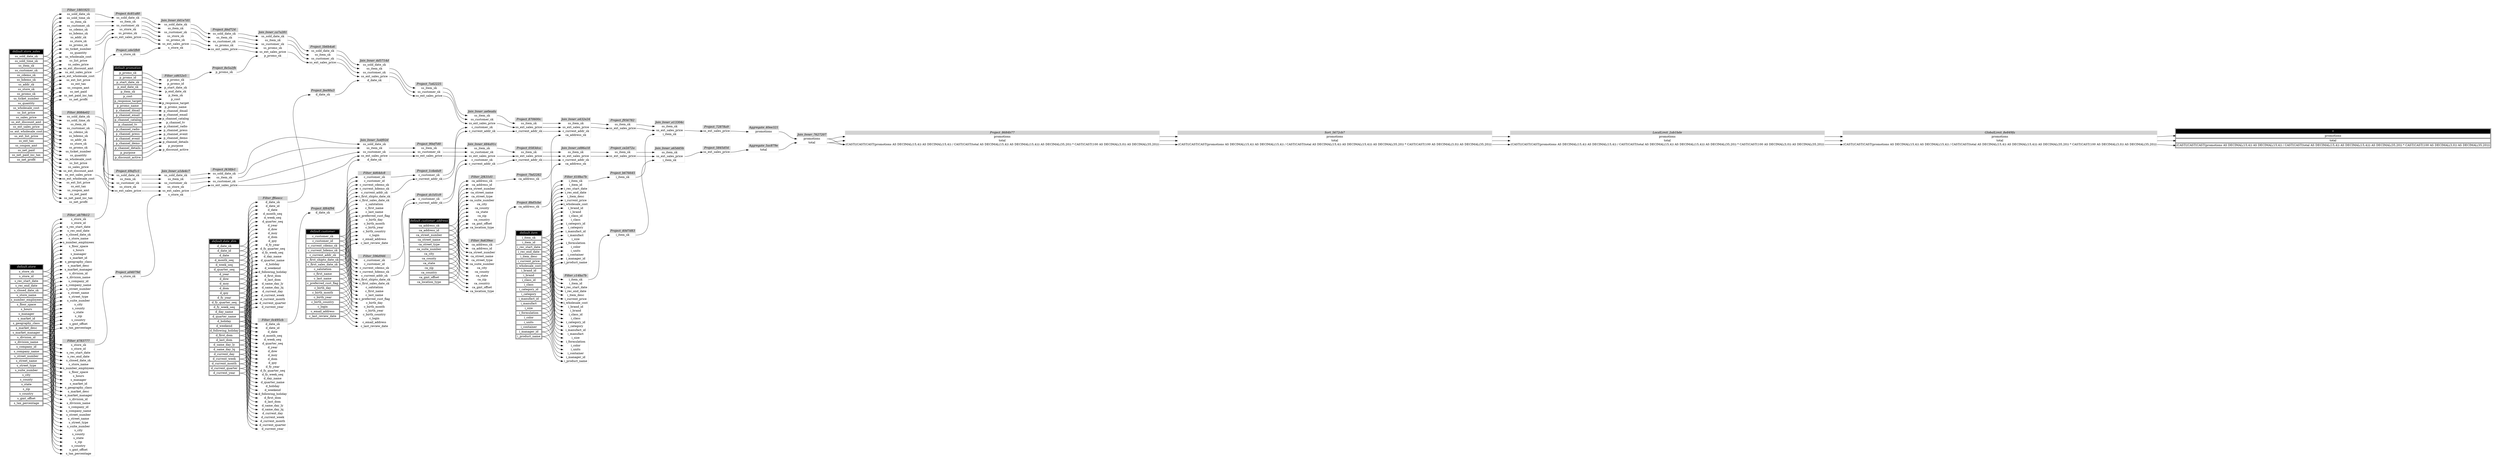 // Automatically generated by TPCDSFlowTestSuite


digraph {
  graph [pad="0.5" nodesep="0.5" ranksep="1" fontname="Helvetica" rankdir=LR];
  node [shape=plaintext]

  
"Aggregate_40ee321" [label=<
<table color="lightgray" border="1" cellborder="0" cellspacing="0">
  <tr><td bgcolor="lightgray" port="nodeName"><i>Aggregate_40ee321</i></td></tr>
  <tr><td port="0">promotions</td></tr>
</table>>];
     

"Aggregate_5ac879e" [label=<
<table color="lightgray" border="1" cellborder="0" cellspacing="0">
  <tr><td bgcolor="lightgray" port="nodeName"><i>Aggregate_5ac879e</i></td></tr>
  <tr><td port="0">total</td></tr>
</table>>];
     

"Filter_0c495cb" [label=<
<table color="lightgray" border="1" cellborder="0" cellspacing="0">
  <tr><td bgcolor="lightgray" port="nodeName"><i>Filter_0c495cb</i></td></tr>
  <tr><td port="0">d_date_sk</td></tr>
<tr><td port="1">d_date_id</td></tr>
<tr><td port="2">d_date</td></tr>
<tr><td port="3">d_month_seq</td></tr>
<tr><td port="4">d_week_seq</td></tr>
<tr><td port="5">d_quarter_seq</td></tr>
<tr><td port="6">d_year</td></tr>
<tr><td port="7">d_dow</td></tr>
<tr><td port="8">d_moy</td></tr>
<tr><td port="9">d_dom</td></tr>
<tr><td port="10">d_qoy</td></tr>
<tr><td port="11">d_fy_year</td></tr>
<tr><td port="12">d_fy_quarter_seq</td></tr>
<tr><td port="13">d_fy_week_seq</td></tr>
<tr><td port="14">d_day_name</td></tr>
<tr><td port="15">d_quarter_name</td></tr>
<tr><td port="16">d_holiday</td></tr>
<tr><td port="17">d_weekend</td></tr>
<tr><td port="18">d_following_holiday</td></tr>
<tr><td port="19">d_first_dom</td></tr>
<tr><td port="20">d_last_dom</td></tr>
<tr><td port="21">d_same_day_ly</td></tr>
<tr><td port="22">d_same_day_lq</td></tr>
<tr><td port="23">d_current_day</td></tr>
<tr><td port="24">d_current_week</td></tr>
<tr><td port="25">d_current_month</td></tr>
<tr><td port="26">d_current_quarter</td></tr>
<tr><td port="27">d_current_year</td></tr>
</table>>];
     

"Filter_1801925" [label=<
<table color="lightgray" border="1" cellborder="0" cellspacing="0">
  <tr><td bgcolor="lightgray" port="nodeName"><i>Filter_1801925</i></td></tr>
  <tr><td port="0">ss_sold_date_sk</td></tr>
<tr><td port="1">ss_sold_time_sk</td></tr>
<tr><td port="2">ss_item_sk</td></tr>
<tr><td port="3">ss_customer_sk</td></tr>
<tr><td port="4">ss_cdemo_sk</td></tr>
<tr><td port="5">ss_hdemo_sk</td></tr>
<tr><td port="6">ss_addr_sk</td></tr>
<tr><td port="7">ss_store_sk</td></tr>
<tr><td port="8">ss_promo_sk</td></tr>
<tr><td port="9">ss_ticket_number</td></tr>
<tr><td port="10">ss_quantity</td></tr>
<tr><td port="11">ss_wholesale_cost</td></tr>
<tr><td port="12">ss_list_price</td></tr>
<tr><td port="13">ss_sales_price</td></tr>
<tr><td port="14">ss_ext_discount_amt</td></tr>
<tr><td port="15">ss_ext_sales_price</td></tr>
<tr><td port="16">ss_ext_wholesale_cost</td></tr>
<tr><td port="17">ss_ext_list_price</td></tr>
<tr><td port="18">ss_ext_tax</td></tr>
<tr><td port="19">ss_coupon_amt</td></tr>
<tr><td port="20">ss_net_paid</td></tr>
<tr><td port="21">ss_net_paid_inc_tax</td></tr>
<tr><td port="22">ss_net_profit</td></tr>
</table>>];
     

"Filter_2f431d1" [label=<
<table color="lightgray" border="1" cellborder="0" cellspacing="0">
  <tr><td bgcolor="lightgray" port="nodeName"><i>Filter_2f431d1</i></td></tr>
  <tr><td port="0">ca_address_sk</td></tr>
<tr><td port="1">ca_address_id</td></tr>
<tr><td port="2">ca_street_number</td></tr>
<tr><td port="3">ca_street_name</td></tr>
<tr><td port="4">ca_street_type</td></tr>
<tr><td port="5">ca_suite_number</td></tr>
<tr><td port="6">ca_city</td></tr>
<tr><td port="7">ca_county</td></tr>
<tr><td port="8">ca_state</td></tr>
<tr><td port="9">ca_zip</td></tr>
<tr><td port="10">ca_country</td></tr>
<tr><td port="11">ca_gmt_offset</td></tr>
<tr><td port="12">ca_location_type</td></tr>
</table>>];
     

"Filter_4783777" [label=<
<table color="lightgray" border="1" cellborder="0" cellspacing="0">
  <tr><td bgcolor="lightgray" port="nodeName"><i>Filter_4783777</i></td></tr>
  <tr><td port="0">s_store_sk</td></tr>
<tr><td port="1">s_store_id</td></tr>
<tr><td port="2">s_rec_start_date</td></tr>
<tr><td port="3">s_rec_end_date</td></tr>
<tr><td port="4">s_closed_date_sk</td></tr>
<tr><td port="5">s_store_name</td></tr>
<tr><td port="6">s_number_employees</td></tr>
<tr><td port="7">s_floor_space</td></tr>
<tr><td port="8">s_hours</td></tr>
<tr><td port="9">s_manager</td></tr>
<tr><td port="10">s_market_id</td></tr>
<tr><td port="11">s_geography_class</td></tr>
<tr><td port="12">s_market_desc</td></tr>
<tr><td port="13">s_market_manager</td></tr>
<tr><td port="14">s_division_id</td></tr>
<tr><td port="15">s_division_name</td></tr>
<tr><td port="16">s_company_id</td></tr>
<tr><td port="17">s_company_name</td></tr>
<tr><td port="18">s_street_number</td></tr>
<tr><td port="19">s_street_name</td></tr>
<tr><td port="20">s_street_type</td></tr>
<tr><td port="21">s_suite_number</td></tr>
<tr><td port="22">s_city</td></tr>
<tr><td port="23">s_county</td></tr>
<tr><td port="24">s_state</td></tr>
<tr><td port="25">s_zip</td></tr>
<tr><td port="26">s_country</td></tr>
<tr><td port="27">s_gmt_offset</td></tr>
<tr><td port="28">s_tax_percentage</td></tr>
</table>>];
     

"Filter_4d64dc8" [label=<
<table color="lightgray" border="1" cellborder="0" cellspacing="0">
  <tr><td bgcolor="lightgray" port="nodeName"><i>Filter_4d64dc8</i></td></tr>
  <tr><td port="0">c_customer_sk</td></tr>
<tr><td port="1">c_customer_id</td></tr>
<tr><td port="2">c_current_cdemo_sk</td></tr>
<tr><td port="3">c_current_hdemo_sk</td></tr>
<tr><td port="4">c_current_addr_sk</td></tr>
<tr><td port="5">c_first_shipto_date_sk</td></tr>
<tr><td port="6">c_first_sales_date_sk</td></tr>
<tr><td port="7">c_salutation</td></tr>
<tr><td port="8">c_first_name</td></tr>
<tr><td port="9">c_last_name</td></tr>
<tr><td port="10">c_preferred_cust_flag</td></tr>
<tr><td port="11">c_birth_day</td></tr>
<tr><td port="12">c_birth_month</td></tr>
<tr><td port="13">c_birth_year</td></tr>
<tr><td port="14">c_birth_country</td></tr>
<tr><td port="15">c_login</td></tr>
<tr><td port="16">c_email_address</td></tr>
<tr><td port="17">c_last_review_date</td></tr>
</table>>];
     

"Filter_596d946" [label=<
<table color="lightgray" border="1" cellborder="0" cellspacing="0">
  <tr><td bgcolor="lightgray" port="nodeName"><i>Filter_596d946</i></td></tr>
  <tr><td port="0">c_customer_sk</td></tr>
<tr><td port="1">c_customer_id</td></tr>
<tr><td port="2">c_current_cdemo_sk</td></tr>
<tr><td port="3">c_current_hdemo_sk</td></tr>
<tr><td port="4">c_current_addr_sk</td></tr>
<tr><td port="5">c_first_shipto_date_sk</td></tr>
<tr><td port="6">c_first_sales_date_sk</td></tr>
<tr><td port="7">c_salutation</td></tr>
<tr><td port="8">c_first_name</td></tr>
<tr><td port="9">c_last_name</td></tr>
<tr><td port="10">c_preferred_cust_flag</td></tr>
<tr><td port="11">c_birth_day</td></tr>
<tr><td port="12">c_birth_month</td></tr>
<tr><td port="13">c_birth_year</td></tr>
<tr><td port="14">c_birth_country</td></tr>
<tr><td port="15">c_login</td></tr>
<tr><td port="16">c_email_address</td></tr>
<tr><td port="17">c_last_review_date</td></tr>
</table>>];
     

"Filter_618ba7b" [label=<
<table color="lightgray" border="1" cellborder="0" cellspacing="0">
  <tr><td bgcolor="lightgray" port="nodeName"><i>Filter_618ba7b</i></td></tr>
  <tr><td port="0">i_item_sk</td></tr>
<tr><td port="1">i_item_id</td></tr>
<tr><td port="2">i_rec_start_date</td></tr>
<tr><td port="3">i_rec_end_date</td></tr>
<tr><td port="4">i_item_desc</td></tr>
<tr><td port="5">i_current_price</td></tr>
<tr><td port="6">i_wholesale_cost</td></tr>
<tr><td port="7">i_brand_id</td></tr>
<tr><td port="8">i_brand</td></tr>
<tr><td port="9">i_class_id</td></tr>
<tr><td port="10">i_class</td></tr>
<tr><td port="11">i_category_id</td></tr>
<tr><td port="12">i_category</td></tr>
<tr><td port="13">i_manufact_id</td></tr>
<tr><td port="14">i_manufact</td></tr>
<tr><td port="15">i_size</td></tr>
<tr><td port="16">i_formulation</td></tr>
<tr><td port="17">i_color</td></tr>
<tr><td port="18">i_units</td></tr>
<tr><td port="19">i_container</td></tr>
<tr><td port="20">i_manager_id</td></tr>
<tr><td port="21">i_product_name</td></tr>
</table>>];
     

"Filter_8084e02" [label=<
<table color="lightgray" border="1" cellborder="0" cellspacing="0">
  <tr><td bgcolor="lightgray" port="nodeName"><i>Filter_8084e02</i></td></tr>
  <tr><td port="0">ss_sold_date_sk</td></tr>
<tr><td port="1">ss_sold_time_sk</td></tr>
<tr><td port="2">ss_item_sk</td></tr>
<tr><td port="3">ss_customer_sk</td></tr>
<tr><td port="4">ss_cdemo_sk</td></tr>
<tr><td port="5">ss_hdemo_sk</td></tr>
<tr><td port="6">ss_addr_sk</td></tr>
<tr><td port="7">ss_store_sk</td></tr>
<tr><td port="8">ss_promo_sk</td></tr>
<tr><td port="9">ss_ticket_number</td></tr>
<tr><td port="10">ss_quantity</td></tr>
<tr><td port="11">ss_wholesale_cost</td></tr>
<tr><td port="12">ss_list_price</td></tr>
<tr><td port="13">ss_sales_price</td></tr>
<tr><td port="14">ss_ext_discount_amt</td></tr>
<tr><td port="15">ss_ext_sales_price</td></tr>
<tr><td port="16">ss_ext_wholesale_cost</td></tr>
<tr><td port="17">ss_ext_list_price</td></tr>
<tr><td port="18">ss_ext_tax</td></tr>
<tr><td port="19">ss_coupon_amt</td></tr>
<tr><td port="20">ss_net_paid</td></tr>
<tr><td port="21">ss_net_paid_inc_tax</td></tr>
<tr><td port="22">ss_net_profit</td></tr>
</table>>];
     

"Filter_9a639ee" [label=<
<table color="lightgray" border="1" cellborder="0" cellspacing="0">
  <tr><td bgcolor="lightgray" port="nodeName"><i>Filter_9a639ee</i></td></tr>
  <tr><td port="0">ca_address_sk</td></tr>
<tr><td port="1">ca_address_id</td></tr>
<tr><td port="2">ca_street_number</td></tr>
<tr><td port="3">ca_street_name</td></tr>
<tr><td port="4">ca_street_type</td></tr>
<tr><td port="5">ca_suite_number</td></tr>
<tr><td port="6">ca_city</td></tr>
<tr><td port="7">ca_county</td></tr>
<tr><td port="8">ca_state</td></tr>
<tr><td port="9">ca_zip</td></tr>
<tr><td port="10">ca_country</td></tr>
<tr><td port="11">ca_gmt_offset</td></tr>
<tr><td port="12">ca_location_type</td></tr>
</table>>];
     

"Filter_ab79b12" [label=<
<table color="lightgray" border="1" cellborder="0" cellspacing="0">
  <tr><td bgcolor="lightgray" port="nodeName"><i>Filter_ab79b12</i></td></tr>
  <tr><td port="0">s_store_sk</td></tr>
<tr><td port="1">s_store_id</td></tr>
<tr><td port="2">s_rec_start_date</td></tr>
<tr><td port="3">s_rec_end_date</td></tr>
<tr><td port="4">s_closed_date_sk</td></tr>
<tr><td port="5">s_store_name</td></tr>
<tr><td port="6">s_number_employees</td></tr>
<tr><td port="7">s_floor_space</td></tr>
<tr><td port="8">s_hours</td></tr>
<tr><td port="9">s_manager</td></tr>
<tr><td port="10">s_market_id</td></tr>
<tr><td port="11">s_geography_class</td></tr>
<tr><td port="12">s_market_desc</td></tr>
<tr><td port="13">s_market_manager</td></tr>
<tr><td port="14">s_division_id</td></tr>
<tr><td port="15">s_division_name</td></tr>
<tr><td port="16">s_company_id</td></tr>
<tr><td port="17">s_company_name</td></tr>
<tr><td port="18">s_street_number</td></tr>
<tr><td port="19">s_street_name</td></tr>
<tr><td port="20">s_street_type</td></tr>
<tr><td port="21">s_suite_number</td></tr>
<tr><td port="22">s_city</td></tr>
<tr><td port="23">s_county</td></tr>
<tr><td port="24">s_state</td></tr>
<tr><td port="25">s_zip</td></tr>
<tr><td port="26">s_country</td></tr>
<tr><td port="27">s_gmt_offset</td></tr>
<tr><td port="28">s_tax_percentage</td></tr>
</table>>];
     

"Filter_c14ba7b" [label=<
<table color="lightgray" border="1" cellborder="0" cellspacing="0">
  <tr><td bgcolor="lightgray" port="nodeName"><i>Filter_c14ba7b</i></td></tr>
  <tr><td port="0">i_item_sk</td></tr>
<tr><td port="1">i_item_id</td></tr>
<tr><td port="2">i_rec_start_date</td></tr>
<tr><td port="3">i_rec_end_date</td></tr>
<tr><td port="4">i_item_desc</td></tr>
<tr><td port="5">i_current_price</td></tr>
<tr><td port="6">i_wholesale_cost</td></tr>
<tr><td port="7">i_brand_id</td></tr>
<tr><td port="8">i_brand</td></tr>
<tr><td port="9">i_class_id</td></tr>
<tr><td port="10">i_class</td></tr>
<tr><td port="11">i_category_id</td></tr>
<tr><td port="12">i_category</td></tr>
<tr><td port="13">i_manufact_id</td></tr>
<tr><td port="14">i_manufact</td></tr>
<tr><td port="15">i_size</td></tr>
<tr><td port="16">i_formulation</td></tr>
<tr><td port="17">i_color</td></tr>
<tr><td port="18">i_units</td></tr>
<tr><td port="19">i_container</td></tr>
<tr><td port="20">i_manager_id</td></tr>
<tr><td port="21">i_product_name</td></tr>
</table>>];
     

"Filter_cd652e5" [label=<
<table color="lightgray" border="1" cellborder="0" cellspacing="0">
  <tr><td bgcolor="lightgray" port="nodeName"><i>Filter_cd652e5</i></td></tr>
  <tr><td port="0">p_promo_sk</td></tr>
<tr><td port="1">p_promo_id</td></tr>
<tr><td port="2">p_start_date_sk</td></tr>
<tr><td port="3">p_end_date_sk</td></tr>
<tr><td port="4">p_item_sk</td></tr>
<tr><td port="5">p_cost</td></tr>
<tr><td port="6">p_response_target</td></tr>
<tr><td port="7">p_promo_name</td></tr>
<tr><td port="8">p_channel_dmail</td></tr>
<tr><td port="9">p_channel_email</td></tr>
<tr><td port="10">p_channel_catalog</td></tr>
<tr><td port="11">p_channel_tv</td></tr>
<tr><td port="12">p_channel_radio</td></tr>
<tr><td port="13">p_channel_press</td></tr>
<tr><td port="14">p_channel_event</td></tr>
<tr><td port="15">p_channel_demo</td></tr>
<tr><td port="16">p_channel_details</td></tr>
<tr><td port="17">p_purpose</td></tr>
<tr><td port="18">p_discount_active</td></tr>
</table>>];
     

"Filter_ff6eecc" [label=<
<table color="lightgray" border="1" cellborder="0" cellspacing="0">
  <tr><td bgcolor="lightgray" port="nodeName"><i>Filter_ff6eecc</i></td></tr>
  <tr><td port="0">d_date_sk</td></tr>
<tr><td port="1">d_date_id</td></tr>
<tr><td port="2">d_date</td></tr>
<tr><td port="3">d_month_seq</td></tr>
<tr><td port="4">d_week_seq</td></tr>
<tr><td port="5">d_quarter_seq</td></tr>
<tr><td port="6">d_year</td></tr>
<tr><td port="7">d_dow</td></tr>
<tr><td port="8">d_moy</td></tr>
<tr><td port="9">d_dom</td></tr>
<tr><td port="10">d_qoy</td></tr>
<tr><td port="11">d_fy_year</td></tr>
<tr><td port="12">d_fy_quarter_seq</td></tr>
<tr><td port="13">d_fy_week_seq</td></tr>
<tr><td port="14">d_day_name</td></tr>
<tr><td port="15">d_quarter_name</td></tr>
<tr><td port="16">d_holiday</td></tr>
<tr><td port="17">d_weekend</td></tr>
<tr><td port="18">d_following_holiday</td></tr>
<tr><td port="19">d_first_dom</td></tr>
<tr><td port="20">d_last_dom</td></tr>
<tr><td port="21">d_same_day_ly</td></tr>
<tr><td port="22">d_same_day_lq</td></tr>
<tr><td port="23">d_current_day</td></tr>
<tr><td port="24">d_current_week</td></tr>
<tr><td port="25">d_current_month</td></tr>
<tr><td port="26">d_current_quarter</td></tr>
<tr><td port="27">d_current_year</td></tr>
</table>>];
     

"GlobalLimit_8e849fa" [label=<
<table color="lightgray" border="1" cellborder="0" cellspacing="0">
  <tr><td bgcolor="lightgray" port="nodeName"><i>GlobalLimit_8e849fa</i></td></tr>
  <tr><td port="0">promotions</td></tr>
<tr><td port="1">total</td></tr>
<tr><td port="2">(CAST((CAST(CAST(promotions AS DECIMAL(15,4)) AS DECIMAL(15,4)) / CAST(CAST(total AS DECIMAL(15,4)) AS DECIMAL(15,4))) AS DECIMAL(35,20)) * CAST(CAST(100 AS DECIMAL(3,0)) AS DECIMAL(35,20)))</td></tr>
</table>>];
     

"Join_Inner_3a4f02d" [label=<
<table color="lightgray" border="1" cellborder="0" cellspacing="0">
  <tr><td bgcolor="lightgray" port="nodeName"><i>Join_Inner_3a4f02d</i></td></tr>
  <tr><td port="0">ss_sold_date_sk</td></tr>
<tr><td port="1">ss_item_sk</td></tr>
<tr><td port="2">ss_customer_sk</td></tr>
<tr><td port="3">ss_ext_sales_price</td></tr>
<tr><td port="4">d_date_sk</td></tr>
</table>>];
     

"Join_Inner_484a91c" [label=<
<table color="lightgray" border="1" cellborder="0" cellspacing="0">
  <tr><td bgcolor="lightgray" port="nodeName"><i>Join_Inner_484a91c</i></td></tr>
  <tr><td port="0">ss_item_sk</td></tr>
<tr><td port="1">ss_customer_sk</td></tr>
<tr><td port="2">ss_ext_sales_price</td></tr>
<tr><td port="3">c_customer_sk</td></tr>
<tr><td port="4">c_current_addr_sk</td></tr>
</table>>];
     

"Join_Inner_4d5714d" [label=<
<table color="lightgray" border="1" cellborder="0" cellspacing="0">
  <tr><td bgcolor="lightgray" port="nodeName"><i>Join_Inner_4d5714d</i></td></tr>
  <tr><td port="0">ss_sold_date_sk</td></tr>
<tr><td port="1">ss_item_sk</td></tr>
<tr><td port="2">ss_customer_sk</td></tr>
<tr><td port="3">ss_ext_sales_price</td></tr>
<tr><td port="4">d_date_sk</td></tr>
</table>>];
     

"Join_Inner_641e7d1" [label=<
<table color="lightgray" border="1" cellborder="0" cellspacing="0">
  <tr><td bgcolor="lightgray" port="nodeName"><i>Join_Inner_641e7d1</i></td></tr>
  <tr><td port="0">ss_sold_date_sk</td></tr>
<tr><td port="1">ss_item_sk</td></tr>
<tr><td port="2">ss_customer_sk</td></tr>
<tr><td port="3">ss_store_sk</td></tr>
<tr><td port="4">ss_promo_sk</td></tr>
<tr><td port="5">ss_ext_sales_price</td></tr>
<tr><td port="6">s_store_sk</td></tr>
</table>>];
     

"Join_Inner_7627207" [label=<
<table color="lightgray" border="1" cellborder="0" cellspacing="0">
  <tr><td bgcolor="lightgray" port="nodeName"><i>Join_Inner_7627207</i></td></tr>
  <tr><td port="0">promotions</td></tr>
<tr><td port="1">total</td></tr>
</table>>];
     

"Join_Inner_a1de4c7" [label=<
<table color="lightgray" border="1" cellborder="0" cellspacing="0">
  <tr><td bgcolor="lightgray" port="nodeName"><i>Join_Inner_a1de4c7</i></td></tr>
  <tr><td port="0">ss_sold_date_sk</td></tr>
<tr><td port="1">ss_item_sk</td></tr>
<tr><td port="2">ss_customer_sk</td></tr>
<tr><td port="3">ss_store_sk</td></tr>
<tr><td port="4">ss_ext_sales_price</td></tr>
<tr><td port="5">s_store_sk</td></tr>
</table>>];
     

"Join_Inner_a432e24" [label=<
<table color="lightgray" border="1" cellborder="0" cellspacing="0">
  <tr><td bgcolor="lightgray" port="nodeName"><i>Join_Inner_a432e24</i></td></tr>
  <tr><td port="0">ss_item_sk</td></tr>
<tr><td port="1">ss_ext_sales_price</td></tr>
<tr><td port="2">c_current_addr_sk</td></tr>
<tr><td port="3">ca_address_sk</td></tr>
</table>>];
     

"Join_Inner_a65dd5b" [label=<
<table color="lightgray" border="1" cellborder="0" cellspacing="0">
  <tr><td bgcolor="lightgray" port="nodeName"><i>Join_Inner_a65dd5b</i></td></tr>
  <tr><td port="0">ss_item_sk</td></tr>
<tr><td port="1">ss_ext_sales_price</td></tr>
<tr><td port="2">i_item_sk</td></tr>
</table>>];
     

"Join_Inner_ae0eada" [label=<
<table color="lightgray" border="1" cellborder="0" cellspacing="0">
  <tr><td bgcolor="lightgray" port="nodeName"><i>Join_Inner_ae0eada</i></td></tr>
  <tr><td port="0">ss_item_sk</td></tr>
<tr><td port="1">ss_customer_sk</td></tr>
<tr><td port="2">ss_ext_sales_price</td></tr>
<tr><td port="3">c_customer_sk</td></tr>
<tr><td port="4">c_current_addr_sk</td></tr>
</table>>];
     

"Join_Inner_ca7a281" [label=<
<table color="lightgray" border="1" cellborder="0" cellspacing="0">
  <tr><td bgcolor="lightgray" port="nodeName"><i>Join_Inner_ca7a281</i></td></tr>
  <tr><td port="0">ss_sold_date_sk</td></tr>
<tr><td port="1">ss_item_sk</td></tr>
<tr><td port="2">ss_customer_sk</td></tr>
<tr><td port="3">ss_promo_sk</td></tr>
<tr><td port="4">ss_ext_sales_price</td></tr>
<tr><td port="5">p_promo_sk</td></tr>
</table>>];
     

"Join_Inner_cd86a18" [label=<
<table color="lightgray" border="1" cellborder="0" cellspacing="0">
  <tr><td bgcolor="lightgray" port="nodeName"><i>Join_Inner_cd86a18</i></td></tr>
  <tr><td port="0">ss_item_sk</td></tr>
<tr><td port="1">ss_ext_sales_price</td></tr>
<tr><td port="2">c_current_addr_sk</td></tr>
<tr><td port="3">ca_address_sk</td></tr>
</table>>];
     

"Join_Inner_e13304c" [label=<
<table color="lightgray" border="1" cellborder="0" cellspacing="0">
  <tr><td bgcolor="lightgray" port="nodeName"><i>Join_Inner_e13304c</i></td></tr>
  <tr><td port="0">ss_item_sk</td></tr>
<tr><td port="1">ss_ext_sales_price</td></tr>
<tr><td port="2">i_item_sk</td></tr>
</table>>];
     

"LocalLimit_2ab1bde" [label=<
<table color="lightgray" border="1" cellborder="0" cellspacing="0">
  <tr><td bgcolor="lightgray" port="nodeName"><i>LocalLimit_2ab1bde</i></td></tr>
  <tr><td port="0">promotions</td></tr>
<tr><td port="1">total</td></tr>
<tr><td port="2">(CAST((CAST(CAST(promotions AS DECIMAL(15,4)) AS DECIMAL(15,4)) / CAST(CAST(total AS DECIMAL(15,4)) AS DECIMAL(15,4))) AS DECIMAL(35,20)) * CAST(CAST(100 AS DECIMAL(3,0)) AS DECIMAL(35,20)))</td></tr>
</table>>];
     

"Project_0583dca" [label=<
<table color="lightgray" border="1" cellborder="0" cellspacing="0">
  <tr><td bgcolor="lightgray" port="nodeName"><i>Project_0583dca</i></td></tr>
  <tr><td port="0">ss_item_sk</td></tr>
<tr><td port="1">ss_ext_sales_price</td></tr>
<tr><td port="2">c_current_addr_sk</td></tr>
</table>>];
     

"Project_1c4eda9" [label=<
<table color="lightgray" border="1" cellborder="0" cellspacing="0">
  <tr><td bgcolor="lightgray" port="nodeName"><i>Project_1c4eda9</i></td></tr>
  <tr><td port="0">c_customer_sk</td></tr>
<tr><td port="1">c_current_addr_sk</td></tr>
</table>>];
     

"Project_40d7d83" [label=<
<table color="lightgray" border="1" cellborder="0" cellspacing="0">
  <tr><td bgcolor="lightgray" port="nodeName"><i>Project_40d7d83</i></td></tr>
  <tr><td port="0">i_item_sk</td></tr>
</table>>];
     

"Project_5845d54" [label=<
<table color="lightgray" border="1" cellborder="0" cellspacing="0">
  <tr><td bgcolor="lightgray" port="nodeName"><i>Project_5845d54</i></td></tr>
  <tr><td port="0">ss_ext_sales_price</td></tr>
</table>>];
     

"Project_5b6b4a6" [label=<
<table color="lightgray" border="1" cellborder="0" cellspacing="0">
  <tr><td bgcolor="lightgray" port="nodeName"><i>Project_5b6b4a6</i></td></tr>
  <tr><td port="0">ss_sold_date_sk</td></tr>
<tr><td port="1">ss_item_sk</td></tr>
<tr><td port="2">ss_customer_sk</td></tr>
<tr><td port="3">ss_ext_sales_price</td></tr>
</table>>];
     

"Project_69af1c1" [label=<
<table color="lightgray" border="1" cellborder="0" cellspacing="0">
  <tr><td bgcolor="lightgray" port="nodeName"><i>Project_69af1c1</i></td></tr>
  <tr><td port="0">ss_sold_date_sk</td></tr>
<tr><td port="1">ss_item_sk</td></tr>
<tr><td port="2">ss_customer_sk</td></tr>
<tr><td port="3">ss_store_sk</td></tr>
<tr><td port="4">ss_ext_sales_price</td></tr>
</table>>];
     

"Project_6c81a80" [label=<
<table color="lightgray" border="1" cellborder="0" cellspacing="0">
  <tr><td bgcolor="lightgray" port="nodeName"><i>Project_6c81a80</i></td></tr>
  <tr><td port="0">ss_sold_date_sk</td></tr>
<tr><td port="1">ss_item_sk</td></tr>
<tr><td port="2">ss_customer_sk</td></tr>
<tr><td port="3">ss_store_sk</td></tr>
<tr><td port="4">ss_promo_sk</td></tr>
<tr><td port="5">ss_ext_sales_price</td></tr>
</table>>];
     

"Project_72878a9" [label=<
<table color="lightgray" border="1" cellborder="0" cellspacing="0">
  <tr><td bgcolor="lightgray" port="nodeName"><i>Project_72878a9</i></td></tr>
  <tr><td port="0">ss_ext_sales_price</td></tr>
</table>>];
     

"Project_7a42225" [label=<
<table color="lightgray" border="1" cellborder="0" cellspacing="0">
  <tr><td bgcolor="lightgray" port="nodeName"><i>Project_7a42225</i></td></tr>
  <tr><td port="0">ss_item_sk</td></tr>
<tr><td port="1">ss_customer_sk</td></tr>
<tr><td port="2">ss_ext_sales_price</td></tr>
</table>>];
     

"Project_7bd2282" [label=<
<table color="lightgray" border="1" cellborder="0" cellspacing="0">
  <tr><td bgcolor="lightgray" port="nodeName"><i>Project_7bd2282</i></td></tr>
  <tr><td port="0">ca_address_sk</td></tr>
</table>>];
     

"Project_8684b77" [label=<
<table color="lightgray" border="1" cellborder="0" cellspacing="0">
  <tr><td bgcolor="lightgray" port="nodeName"><i>Project_8684b77</i></td></tr>
  <tr><td port="0">promotions</td></tr>
<tr><td port="1">total</td></tr>
<tr><td port="2">(CAST((CAST(CAST(promotions AS DECIMAL(15,4)) AS DECIMAL(15,4)) / CAST(CAST(total AS DECIMAL(15,4)) AS DECIMAL(15,4))) AS DECIMAL(35,20)) * CAST(CAST(100 AS DECIMAL(3,0)) AS DECIMAL(35,20)))</td></tr>
</table>>];
     

"Project_870600c" [label=<
<table color="lightgray" border="1" cellborder="0" cellspacing="0">
  <tr><td bgcolor="lightgray" port="nodeName"><i>Project_870600c</i></td></tr>
  <tr><td port="0">ss_item_sk</td></tr>
<tr><td port="1">ss_ext_sales_price</td></tr>
<tr><td port="2">c_current_addr_sk</td></tr>
</table>>];
     

"Project_8bd5cbe" [label=<
<table color="lightgray" border="1" cellborder="0" cellspacing="0">
  <tr><td bgcolor="lightgray" port="nodeName"><i>Project_8bd5cbe</i></td></tr>
  <tr><td port="0">ca_address_sk</td></tr>
</table>>];
     

"Project_8e5a2fb" [label=<
<table color="lightgray" border="1" cellborder="0" cellspacing="0">
  <tr><td bgcolor="lightgray" port="nodeName"><i>Project_8e5a2fb</i></td></tr>
  <tr><td port="0">p_promo_sk</td></tr>
</table>>];
     

"Project_8f64f94" [label=<
<table color="lightgray" border="1" cellborder="0" cellspacing="0">
  <tr><td bgcolor="lightgray" port="nodeName"><i>Project_8f64f94</i></td></tr>
  <tr><td port="0">d_date_sk</td></tr>
</table>>];
     

"Project_90ef7d0" [label=<
<table color="lightgray" border="1" cellborder="0" cellspacing="0">
  <tr><td bgcolor="lightgray" port="nodeName"><i>Project_90ef7d0</i></td></tr>
  <tr><td port="0">ss_item_sk</td></tr>
<tr><td port="1">ss_customer_sk</td></tr>
<tr><td port="2">ss_ext_sales_price</td></tr>
</table>>];
     

"Project_a04079d" [label=<
<table color="lightgray" border="1" cellborder="0" cellspacing="0">
  <tr><td bgcolor="lightgray" port="nodeName"><i>Project_a04079d</i></td></tr>
  <tr><td port="0">s_store_sk</td></tr>
</table>>];
     

"Project_b676645" [label=<
<table color="lightgray" border="1" cellborder="0" cellspacing="0">
  <tr><td bgcolor="lightgray" port="nodeName"><i>Project_b676645</i></td></tr>
  <tr><td port="0">i_item_sk</td></tr>
</table>>];
     

"Project_cde5fb9" [label=<
<table color="lightgray" border="1" cellborder="0" cellspacing="0">
  <tr><td bgcolor="lightgray" port="nodeName"><i>Project_cde5fb9</i></td></tr>
  <tr><td port="0">s_store_sk</td></tr>
</table>>];
     

"Project_ce2d72a" [label=<
<table color="lightgray" border="1" cellborder="0" cellspacing="0">
  <tr><td bgcolor="lightgray" port="nodeName"><i>Project_ce2d72a</i></td></tr>
  <tr><td port="0">ss_item_sk</td></tr>
<tr><td port="1">ss_ext_sales_price</td></tr>
</table>>];
     

"Project_dc1d1c9" [label=<
<table color="lightgray" border="1" cellborder="0" cellspacing="0">
  <tr><td bgcolor="lightgray" port="nodeName"><i>Project_dc1d1c9</i></td></tr>
  <tr><td port="0">c_customer_sk</td></tr>
<tr><td port="1">c_current_addr_sk</td></tr>
</table>>];
     

"Project_f438fe1" [label=<
<table color="lightgray" border="1" cellborder="0" cellspacing="0">
  <tr><td bgcolor="lightgray" port="nodeName"><i>Project_f438fe1</i></td></tr>
  <tr><td port="0">ss_sold_date_sk</td></tr>
<tr><td port="1">ss_item_sk</td></tr>
<tr><td port="2">ss_customer_sk</td></tr>
<tr><td port="3">ss_ext_sales_price</td></tr>
</table>>];
     

"Project_f956782" [label=<
<table color="lightgray" border="1" cellborder="0" cellspacing="0">
  <tr><td bgcolor="lightgray" port="nodeName"><i>Project_f956782</i></td></tr>
  <tr><td port="0">ss_item_sk</td></tr>
<tr><td port="1">ss_ext_sales_price</td></tr>
</table>>];
     

"Project_fdef724" [label=<
<table color="lightgray" border="1" cellborder="0" cellspacing="0">
  <tr><td bgcolor="lightgray" port="nodeName"><i>Project_fdef724</i></td></tr>
  <tr><td port="0">ss_sold_date_sk</td></tr>
<tr><td port="1">ss_item_sk</td></tr>
<tr><td port="2">ss_customer_sk</td></tr>
<tr><td port="3">ss_promo_sk</td></tr>
<tr><td port="4">ss_ext_sales_price</td></tr>
</table>>];
     

"Project_fee90a3" [label=<
<table color="lightgray" border="1" cellborder="0" cellspacing="0">
  <tr><td bgcolor="lightgray" port="nodeName"><i>Project_fee90a3</i></td></tr>
  <tr><td port="0">d_date_sk</td></tr>
</table>>];
     

"Sort_5672cb7" [label=<
<table color="lightgray" border="1" cellborder="0" cellspacing="0">
  <tr><td bgcolor="lightgray" port="nodeName"><i>Sort_5672cb7</i></td></tr>
  <tr><td port="0">promotions</td></tr>
<tr><td port="1">total</td></tr>
<tr><td port="2">(CAST((CAST(CAST(promotions AS DECIMAL(15,4)) AS DECIMAL(15,4)) / CAST(CAST(total AS DECIMAL(15,4)) AS DECIMAL(15,4))) AS DECIMAL(35,20)) * CAST(CAST(100 AS DECIMAL(3,0)) AS DECIMAL(35,20)))</td></tr>
</table>>];
     

"default.customer" [color="black" label=<
<table>
  <tr><td bgcolor="black" port="nodeName"><i><font color="white">default.customer</font></i></td></tr>
  <tr><td port="0">c_customer_sk</td></tr>
<tr><td port="1">c_customer_id</td></tr>
<tr><td port="2">c_current_cdemo_sk</td></tr>
<tr><td port="3">c_current_hdemo_sk</td></tr>
<tr><td port="4">c_current_addr_sk</td></tr>
<tr><td port="5">c_first_shipto_date_sk</td></tr>
<tr><td port="6">c_first_sales_date_sk</td></tr>
<tr><td port="7">c_salutation</td></tr>
<tr><td port="8">c_first_name</td></tr>
<tr><td port="9">c_last_name</td></tr>
<tr><td port="10">c_preferred_cust_flag</td></tr>
<tr><td port="11">c_birth_day</td></tr>
<tr><td port="12">c_birth_month</td></tr>
<tr><td port="13">c_birth_year</td></tr>
<tr><td port="14">c_birth_country</td></tr>
<tr><td port="15">c_login</td></tr>
<tr><td port="16">c_email_address</td></tr>
<tr><td port="17">c_last_review_date</td></tr>
</table>>];
     

"default.customer_address" [color="black" label=<
<table>
  <tr><td bgcolor="black" port="nodeName"><i><font color="white">default.customer_address</font></i></td></tr>
  <tr><td port="0">ca_address_sk</td></tr>
<tr><td port="1">ca_address_id</td></tr>
<tr><td port="2">ca_street_number</td></tr>
<tr><td port="3">ca_street_name</td></tr>
<tr><td port="4">ca_street_type</td></tr>
<tr><td port="5">ca_suite_number</td></tr>
<tr><td port="6">ca_city</td></tr>
<tr><td port="7">ca_county</td></tr>
<tr><td port="8">ca_state</td></tr>
<tr><td port="9">ca_zip</td></tr>
<tr><td port="10">ca_country</td></tr>
<tr><td port="11">ca_gmt_offset</td></tr>
<tr><td port="12">ca_location_type</td></tr>
</table>>];
     

"default.date_dim" [color="black" label=<
<table>
  <tr><td bgcolor="black" port="nodeName"><i><font color="white">default.date_dim</font></i></td></tr>
  <tr><td port="0">d_date_sk</td></tr>
<tr><td port="1">d_date_id</td></tr>
<tr><td port="2">d_date</td></tr>
<tr><td port="3">d_month_seq</td></tr>
<tr><td port="4">d_week_seq</td></tr>
<tr><td port="5">d_quarter_seq</td></tr>
<tr><td port="6">d_year</td></tr>
<tr><td port="7">d_dow</td></tr>
<tr><td port="8">d_moy</td></tr>
<tr><td port="9">d_dom</td></tr>
<tr><td port="10">d_qoy</td></tr>
<tr><td port="11">d_fy_year</td></tr>
<tr><td port="12">d_fy_quarter_seq</td></tr>
<tr><td port="13">d_fy_week_seq</td></tr>
<tr><td port="14">d_day_name</td></tr>
<tr><td port="15">d_quarter_name</td></tr>
<tr><td port="16">d_holiday</td></tr>
<tr><td port="17">d_weekend</td></tr>
<tr><td port="18">d_following_holiday</td></tr>
<tr><td port="19">d_first_dom</td></tr>
<tr><td port="20">d_last_dom</td></tr>
<tr><td port="21">d_same_day_ly</td></tr>
<tr><td port="22">d_same_day_lq</td></tr>
<tr><td port="23">d_current_day</td></tr>
<tr><td port="24">d_current_week</td></tr>
<tr><td port="25">d_current_month</td></tr>
<tr><td port="26">d_current_quarter</td></tr>
<tr><td port="27">d_current_year</td></tr>
</table>>];
     

"default.item" [color="black" label=<
<table>
  <tr><td bgcolor="black" port="nodeName"><i><font color="white">default.item</font></i></td></tr>
  <tr><td port="0">i_item_sk</td></tr>
<tr><td port="1">i_item_id</td></tr>
<tr><td port="2">i_rec_start_date</td></tr>
<tr><td port="3">i_rec_end_date</td></tr>
<tr><td port="4">i_item_desc</td></tr>
<tr><td port="5">i_current_price</td></tr>
<tr><td port="6">i_wholesale_cost</td></tr>
<tr><td port="7">i_brand_id</td></tr>
<tr><td port="8">i_brand</td></tr>
<tr><td port="9">i_class_id</td></tr>
<tr><td port="10">i_class</td></tr>
<tr><td port="11">i_category_id</td></tr>
<tr><td port="12">i_category</td></tr>
<tr><td port="13">i_manufact_id</td></tr>
<tr><td port="14">i_manufact</td></tr>
<tr><td port="15">i_size</td></tr>
<tr><td port="16">i_formulation</td></tr>
<tr><td port="17">i_color</td></tr>
<tr><td port="18">i_units</td></tr>
<tr><td port="19">i_container</td></tr>
<tr><td port="20">i_manager_id</td></tr>
<tr><td port="21">i_product_name</td></tr>
</table>>];
     

"default.promotion" [color="black" label=<
<table>
  <tr><td bgcolor="black" port="nodeName"><i><font color="white">default.promotion</font></i></td></tr>
  <tr><td port="0">p_promo_sk</td></tr>
<tr><td port="1">p_promo_id</td></tr>
<tr><td port="2">p_start_date_sk</td></tr>
<tr><td port="3">p_end_date_sk</td></tr>
<tr><td port="4">p_item_sk</td></tr>
<tr><td port="5">p_cost</td></tr>
<tr><td port="6">p_response_target</td></tr>
<tr><td port="7">p_promo_name</td></tr>
<tr><td port="8">p_channel_dmail</td></tr>
<tr><td port="9">p_channel_email</td></tr>
<tr><td port="10">p_channel_catalog</td></tr>
<tr><td port="11">p_channel_tv</td></tr>
<tr><td port="12">p_channel_radio</td></tr>
<tr><td port="13">p_channel_press</td></tr>
<tr><td port="14">p_channel_event</td></tr>
<tr><td port="15">p_channel_demo</td></tr>
<tr><td port="16">p_channel_details</td></tr>
<tr><td port="17">p_purpose</td></tr>
<tr><td port="18">p_discount_active</td></tr>
</table>>];
     

"default.store" [color="black" label=<
<table>
  <tr><td bgcolor="black" port="nodeName"><i><font color="white">default.store</font></i></td></tr>
  <tr><td port="0">s_store_sk</td></tr>
<tr><td port="1">s_store_id</td></tr>
<tr><td port="2">s_rec_start_date</td></tr>
<tr><td port="3">s_rec_end_date</td></tr>
<tr><td port="4">s_closed_date_sk</td></tr>
<tr><td port="5">s_store_name</td></tr>
<tr><td port="6">s_number_employees</td></tr>
<tr><td port="7">s_floor_space</td></tr>
<tr><td port="8">s_hours</td></tr>
<tr><td port="9">s_manager</td></tr>
<tr><td port="10">s_market_id</td></tr>
<tr><td port="11">s_geography_class</td></tr>
<tr><td port="12">s_market_desc</td></tr>
<tr><td port="13">s_market_manager</td></tr>
<tr><td port="14">s_division_id</td></tr>
<tr><td port="15">s_division_name</td></tr>
<tr><td port="16">s_company_id</td></tr>
<tr><td port="17">s_company_name</td></tr>
<tr><td port="18">s_street_number</td></tr>
<tr><td port="19">s_street_name</td></tr>
<tr><td port="20">s_street_type</td></tr>
<tr><td port="21">s_suite_number</td></tr>
<tr><td port="22">s_city</td></tr>
<tr><td port="23">s_county</td></tr>
<tr><td port="24">s_state</td></tr>
<tr><td port="25">s_zip</td></tr>
<tr><td port="26">s_country</td></tr>
<tr><td port="27">s_gmt_offset</td></tr>
<tr><td port="28">s_tax_percentage</td></tr>
</table>>];
     

"default.store_sales" [color="black" label=<
<table>
  <tr><td bgcolor="black" port="nodeName"><i><font color="white">default.store_sales</font></i></td></tr>
  <tr><td port="0">ss_sold_date_sk</td></tr>
<tr><td port="1">ss_sold_time_sk</td></tr>
<tr><td port="2">ss_item_sk</td></tr>
<tr><td port="3">ss_customer_sk</td></tr>
<tr><td port="4">ss_cdemo_sk</td></tr>
<tr><td port="5">ss_hdemo_sk</td></tr>
<tr><td port="6">ss_addr_sk</td></tr>
<tr><td port="7">ss_store_sk</td></tr>
<tr><td port="8">ss_promo_sk</td></tr>
<tr><td port="9">ss_ticket_number</td></tr>
<tr><td port="10">ss_quantity</td></tr>
<tr><td port="11">ss_wholesale_cost</td></tr>
<tr><td port="12">ss_list_price</td></tr>
<tr><td port="13">ss_sales_price</td></tr>
<tr><td port="14">ss_ext_discount_amt</td></tr>
<tr><td port="15">ss_ext_sales_price</td></tr>
<tr><td port="16">ss_ext_wholesale_cost</td></tr>
<tr><td port="17">ss_ext_list_price</td></tr>
<tr><td port="18">ss_ext_tax</td></tr>
<tr><td port="19">ss_coupon_amt</td></tr>
<tr><td port="20">ss_net_paid</td></tr>
<tr><td port="21">ss_net_paid_inc_tax</td></tr>
<tr><td port="22">ss_net_profit</td></tr>
</table>>];
     

"v" [color="black" label=<
<table>
  <tr><td bgcolor="black" port="nodeName"><i><font color="white">v</font></i></td></tr>
  <tr><td port="0">promotions</td></tr>
<tr><td port="1">total</td></tr>
<tr><td port="2">(CAST((CAST(CAST(promotions AS DECIMAL(15,4)) AS DECIMAL(15,4)) / CAST(CAST(total AS DECIMAL(15,4)) AS DECIMAL(15,4))) AS DECIMAL(35,20)) * CAST(CAST(100 AS DECIMAL(3,0)) AS DECIMAL(35,20)))</td></tr>
</table>>];
     
  "Aggregate_40ee321":0 -> "Join_Inner_7627207":0;
"Aggregate_5ac879e":0 -> "Join_Inner_7627207":1;
"Filter_0c495cb":0 -> "Project_8f64f94":0;
"Filter_1801925":0 -> "Project_6c81a80":0;
"Filter_1801925":15 -> "Project_6c81a80":5;
"Filter_1801925":2 -> "Project_6c81a80":1;
"Filter_1801925":3 -> "Project_6c81a80":2;
"Filter_1801925":7 -> "Project_6c81a80":3;
"Filter_1801925":8 -> "Project_6c81a80":4;
"Filter_2f431d1":0 -> "Project_7bd2282":0;
"Filter_4783777":0 -> "Project_a04079d":0;
"Filter_4d64dc8":0 -> "Project_1c4eda9":0;
"Filter_4d64dc8":4 -> "Project_1c4eda9":1;
"Filter_596d946":0 -> "Project_dc1d1c9":0;
"Filter_596d946":4 -> "Project_dc1d1c9":1;
"Filter_618ba7b":0 -> "Project_b676645":0;
"Filter_8084e02":0 -> "Project_69af1c1":0;
"Filter_8084e02":15 -> "Project_69af1c1":4;
"Filter_8084e02":2 -> "Project_69af1c1":1;
"Filter_8084e02":3 -> "Project_69af1c1":2;
"Filter_8084e02":7 -> "Project_69af1c1":3;
"Filter_9a639ee":0 -> "Project_8bd5cbe":0;
"Filter_ab79b12":0 -> "Project_cde5fb9":0;
"Filter_c14ba7b":0 -> "Project_40d7d83":0;
"Filter_cd652e5":0 -> "Project_8e5a2fb":0;
"Filter_ff6eecc":0 -> "Project_fee90a3":0;
"GlobalLimit_8e849fa":0 -> "v":0;
"GlobalLimit_8e849fa":1 -> "v":1;
"GlobalLimit_8e849fa":2 -> "v":2;
"Join_Inner_3a4f02d":1 -> "Project_90ef7d0":0;
"Join_Inner_3a4f02d":2 -> "Project_90ef7d0":1;
"Join_Inner_3a4f02d":3 -> "Project_90ef7d0":2;
"Join_Inner_484a91c":0 -> "Project_0583dca":0;
"Join_Inner_484a91c":2 -> "Project_0583dca":1;
"Join_Inner_484a91c":4 -> "Project_0583dca":2;
"Join_Inner_4d5714d":1 -> "Project_7a42225":0;
"Join_Inner_4d5714d":2 -> "Project_7a42225":1;
"Join_Inner_4d5714d":3 -> "Project_7a42225":2;
"Join_Inner_641e7d1":0 -> "Project_fdef724":0;
"Join_Inner_641e7d1":1 -> "Project_fdef724":1;
"Join_Inner_641e7d1":2 -> "Project_fdef724":2;
"Join_Inner_641e7d1":4 -> "Project_fdef724":3;
"Join_Inner_641e7d1":5 -> "Project_fdef724":4;
"Join_Inner_7627207":0 -> "Project_8684b77":0;
"Join_Inner_7627207":0 -> "Project_8684b77":2;
"Join_Inner_7627207":1 -> "Project_8684b77":1;
"Join_Inner_7627207":1 -> "Project_8684b77":2;
"Join_Inner_a1de4c7":0 -> "Project_f438fe1":0;
"Join_Inner_a1de4c7":1 -> "Project_f438fe1":1;
"Join_Inner_a1de4c7":2 -> "Project_f438fe1":2;
"Join_Inner_a1de4c7":4 -> "Project_f438fe1":3;
"Join_Inner_a432e24":0 -> "Project_f956782":0;
"Join_Inner_a432e24":1 -> "Project_f956782":1;
"Join_Inner_a65dd5b":1 -> "Project_5845d54":0;
"Join_Inner_ae0eada":0 -> "Project_870600c":0;
"Join_Inner_ae0eada":2 -> "Project_870600c":1;
"Join_Inner_ae0eada":4 -> "Project_870600c":2;
"Join_Inner_ca7a281":0 -> "Project_5b6b4a6":0;
"Join_Inner_ca7a281":1 -> "Project_5b6b4a6":1;
"Join_Inner_ca7a281":2 -> "Project_5b6b4a6":2;
"Join_Inner_ca7a281":4 -> "Project_5b6b4a6":3;
"Join_Inner_cd86a18":0 -> "Project_ce2d72a":0;
"Join_Inner_cd86a18":1 -> "Project_ce2d72a":1;
"Join_Inner_e13304c":1 -> "Project_72878a9":0;
"LocalLimit_2ab1bde":0 -> "GlobalLimit_8e849fa":0;
"LocalLimit_2ab1bde":1 -> "GlobalLimit_8e849fa":1;
"LocalLimit_2ab1bde":2 -> "GlobalLimit_8e849fa":2;
"Project_0583dca":0 -> "Join_Inner_cd86a18":0;
"Project_0583dca":1 -> "Join_Inner_cd86a18":1;
"Project_0583dca":2 -> "Join_Inner_cd86a18":2;
"Project_1c4eda9":0 -> "Join_Inner_ae0eada":3;
"Project_1c4eda9":1 -> "Join_Inner_ae0eada":4;
"Project_40d7d83":0 -> "Join_Inner_a65dd5b":2;
"Project_5845d54":0 -> "Aggregate_5ac879e":0;
"Project_5b6b4a6":0 -> "Join_Inner_4d5714d":0;
"Project_5b6b4a6":1 -> "Join_Inner_4d5714d":1;
"Project_5b6b4a6":2 -> "Join_Inner_4d5714d":2;
"Project_5b6b4a6":3 -> "Join_Inner_4d5714d":3;
"Project_69af1c1":0 -> "Join_Inner_a1de4c7":0;
"Project_69af1c1":1 -> "Join_Inner_a1de4c7":1;
"Project_69af1c1":2 -> "Join_Inner_a1de4c7":2;
"Project_69af1c1":3 -> "Join_Inner_a1de4c7":3;
"Project_69af1c1":4 -> "Join_Inner_a1de4c7":4;
"Project_6c81a80":0 -> "Join_Inner_641e7d1":0;
"Project_6c81a80":1 -> "Join_Inner_641e7d1":1;
"Project_6c81a80":2 -> "Join_Inner_641e7d1":2;
"Project_6c81a80":3 -> "Join_Inner_641e7d1":3;
"Project_6c81a80":4 -> "Join_Inner_641e7d1":4;
"Project_6c81a80":5 -> "Join_Inner_641e7d1":5;
"Project_72878a9":0 -> "Aggregate_40ee321":0;
"Project_7a42225":0 -> "Join_Inner_ae0eada":0;
"Project_7a42225":1 -> "Join_Inner_ae0eada":1;
"Project_7a42225":2 -> "Join_Inner_ae0eada":2;
"Project_7bd2282":0 -> "Join_Inner_a432e24":3;
"Project_8684b77":0 -> "Sort_5672cb7":0;
"Project_8684b77":1 -> "Sort_5672cb7":1;
"Project_8684b77":2 -> "Sort_5672cb7":2;
"Project_870600c":0 -> "Join_Inner_a432e24":0;
"Project_870600c":1 -> "Join_Inner_a432e24":1;
"Project_870600c":2 -> "Join_Inner_a432e24":2;
"Project_8bd5cbe":0 -> "Join_Inner_cd86a18":3;
"Project_8e5a2fb":0 -> "Join_Inner_ca7a281":5;
"Project_8f64f94":0 -> "Join_Inner_3a4f02d":4;
"Project_90ef7d0":0 -> "Join_Inner_484a91c":0;
"Project_90ef7d0":1 -> "Join_Inner_484a91c":1;
"Project_90ef7d0":2 -> "Join_Inner_484a91c":2;
"Project_a04079d":0 -> "Join_Inner_a1de4c7":5;
"Project_b676645":0 -> "Join_Inner_e13304c":2;
"Project_cde5fb9":0 -> "Join_Inner_641e7d1":6;
"Project_ce2d72a":0 -> "Join_Inner_a65dd5b":0;
"Project_ce2d72a":1 -> "Join_Inner_a65dd5b":1;
"Project_dc1d1c9":0 -> "Join_Inner_484a91c":3;
"Project_dc1d1c9":1 -> "Join_Inner_484a91c":4;
"Project_f438fe1":0 -> "Join_Inner_3a4f02d":0;
"Project_f438fe1":1 -> "Join_Inner_3a4f02d":1;
"Project_f438fe1":2 -> "Join_Inner_3a4f02d":2;
"Project_f438fe1":3 -> "Join_Inner_3a4f02d":3;
"Project_f956782":0 -> "Join_Inner_e13304c":0;
"Project_f956782":1 -> "Join_Inner_e13304c":1;
"Project_fdef724":0 -> "Join_Inner_ca7a281":0;
"Project_fdef724":1 -> "Join_Inner_ca7a281":1;
"Project_fdef724":2 -> "Join_Inner_ca7a281":2;
"Project_fdef724":3 -> "Join_Inner_ca7a281":3;
"Project_fdef724":4 -> "Join_Inner_ca7a281":4;
"Project_fee90a3":0 -> "Join_Inner_4d5714d":4;
"Sort_5672cb7":0 -> "LocalLimit_2ab1bde":0;
"Sort_5672cb7":1 -> "LocalLimit_2ab1bde":1;
"Sort_5672cb7":2 -> "LocalLimit_2ab1bde":2;
"default.customer":0 -> "Filter_4d64dc8":0;
"default.customer":0 -> "Filter_596d946":0;
"default.customer":1 -> "Filter_4d64dc8":1;
"default.customer":1 -> "Filter_596d946":1;
"default.customer":10 -> "Filter_4d64dc8":10;
"default.customer":10 -> "Filter_596d946":10;
"default.customer":11 -> "Filter_4d64dc8":11;
"default.customer":11 -> "Filter_596d946":11;
"default.customer":12 -> "Filter_4d64dc8":12;
"default.customer":12 -> "Filter_596d946":12;
"default.customer":13 -> "Filter_4d64dc8":13;
"default.customer":13 -> "Filter_596d946":13;
"default.customer":14 -> "Filter_4d64dc8":14;
"default.customer":14 -> "Filter_596d946":14;
"default.customer":15 -> "Filter_4d64dc8":15;
"default.customer":15 -> "Filter_596d946":15;
"default.customer":16 -> "Filter_4d64dc8":16;
"default.customer":16 -> "Filter_596d946":16;
"default.customer":17 -> "Filter_4d64dc8":17;
"default.customer":17 -> "Filter_596d946":17;
"default.customer":2 -> "Filter_4d64dc8":2;
"default.customer":2 -> "Filter_596d946":2;
"default.customer":3 -> "Filter_4d64dc8":3;
"default.customer":3 -> "Filter_596d946":3;
"default.customer":4 -> "Filter_4d64dc8":4;
"default.customer":4 -> "Filter_596d946":4;
"default.customer":5 -> "Filter_4d64dc8":5;
"default.customer":5 -> "Filter_596d946":5;
"default.customer":6 -> "Filter_4d64dc8":6;
"default.customer":6 -> "Filter_596d946":6;
"default.customer":7 -> "Filter_4d64dc8":7;
"default.customer":7 -> "Filter_596d946":7;
"default.customer":8 -> "Filter_4d64dc8":8;
"default.customer":8 -> "Filter_596d946":8;
"default.customer":9 -> "Filter_4d64dc8":9;
"default.customer":9 -> "Filter_596d946":9;
"default.customer_address":0 -> "Filter_2f431d1":0;
"default.customer_address":0 -> "Filter_9a639ee":0;
"default.customer_address":1 -> "Filter_2f431d1":1;
"default.customer_address":1 -> "Filter_9a639ee":1;
"default.customer_address":10 -> "Filter_2f431d1":10;
"default.customer_address":10 -> "Filter_9a639ee":10;
"default.customer_address":11 -> "Filter_2f431d1":11;
"default.customer_address":11 -> "Filter_9a639ee":11;
"default.customer_address":12 -> "Filter_2f431d1":12;
"default.customer_address":12 -> "Filter_9a639ee":12;
"default.customer_address":2 -> "Filter_2f431d1":2;
"default.customer_address":2 -> "Filter_9a639ee":2;
"default.customer_address":3 -> "Filter_2f431d1":3;
"default.customer_address":3 -> "Filter_9a639ee":3;
"default.customer_address":4 -> "Filter_2f431d1":4;
"default.customer_address":4 -> "Filter_9a639ee":4;
"default.customer_address":5 -> "Filter_2f431d1":5;
"default.customer_address":5 -> "Filter_9a639ee":5;
"default.customer_address":6 -> "Filter_2f431d1":6;
"default.customer_address":6 -> "Filter_9a639ee":6;
"default.customer_address":7 -> "Filter_2f431d1":7;
"default.customer_address":7 -> "Filter_9a639ee":7;
"default.customer_address":8 -> "Filter_2f431d1":8;
"default.customer_address":8 -> "Filter_9a639ee":8;
"default.customer_address":9 -> "Filter_2f431d1":9;
"default.customer_address":9 -> "Filter_9a639ee":9;
"default.date_dim":0 -> "Filter_0c495cb":0;
"default.date_dim":0 -> "Filter_ff6eecc":0;
"default.date_dim":1 -> "Filter_0c495cb":1;
"default.date_dim":1 -> "Filter_ff6eecc":1;
"default.date_dim":10 -> "Filter_0c495cb":10;
"default.date_dim":10 -> "Filter_ff6eecc":10;
"default.date_dim":11 -> "Filter_0c495cb":11;
"default.date_dim":11 -> "Filter_ff6eecc":11;
"default.date_dim":12 -> "Filter_0c495cb":12;
"default.date_dim":12 -> "Filter_ff6eecc":12;
"default.date_dim":13 -> "Filter_0c495cb":13;
"default.date_dim":13 -> "Filter_ff6eecc":13;
"default.date_dim":14 -> "Filter_0c495cb":14;
"default.date_dim":14 -> "Filter_ff6eecc":14;
"default.date_dim":15 -> "Filter_0c495cb":15;
"default.date_dim":15 -> "Filter_ff6eecc":15;
"default.date_dim":16 -> "Filter_0c495cb":16;
"default.date_dim":16 -> "Filter_ff6eecc":16;
"default.date_dim":17 -> "Filter_0c495cb":17;
"default.date_dim":17 -> "Filter_ff6eecc":17;
"default.date_dim":18 -> "Filter_0c495cb":18;
"default.date_dim":18 -> "Filter_ff6eecc":18;
"default.date_dim":19 -> "Filter_0c495cb":19;
"default.date_dim":19 -> "Filter_ff6eecc":19;
"default.date_dim":2 -> "Filter_0c495cb":2;
"default.date_dim":2 -> "Filter_ff6eecc":2;
"default.date_dim":20 -> "Filter_0c495cb":20;
"default.date_dim":20 -> "Filter_ff6eecc":20;
"default.date_dim":21 -> "Filter_0c495cb":21;
"default.date_dim":21 -> "Filter_ff6eecc":21;
"default.date_dim":22 -> "Filter_0c495cb":22;
"default.date_dim":22 -> "Filter_ff6eecc":22;
"default.date_dim":23 -> "Filter_0c495cb":23;
"default.date_dim":23 -> "Filter_ff6eecc":23;
"default.date_dim":24 -> "Filter_0c495cb":24;
"default.date_dim":24 -> "Filter_ff6eecc":24;
"default.date_dim":25 -> "Filter_0c495cb":25;
"default.date_dim":25 -> "Filter_ff6eecc":25;
"default.date_dim":26 -> "Filter_0c495cb":26;
"default.date_dim":26 -> "Filter_ff6eecc":26;
"default.date_dim":27 -> "Filter_0c495cb":27;
"default.date_dim":27 -> "Filter_ff6eecc":27;
"default.date_dim":3 -> "Filter_0c495cb":3;
"default.date_dim":3 -> "Filter_ff6eecc":3;
"default.date_dim":4 -> "Filter_0c495cb":4;
"default.date_dim":4 -> "Filter_ff6eecc":4;
"default.date_dim":5 -> "Filter_0c495cb":5;
"default.date_dim":5 -> "Filter_ff6eecc":5;
"default.date_dim":6 -> "Filter_0c495cb":6;
"default.date_dim":6 -> "Filter_ff6eecc":6;
"default.date_dim":7 -> "Filter_0c495cb":7;
"default.date_dim":7 -> "Filter_ff6eecc":7;
"default.date_dim":8 -> "Filter_0c495cb":8;
"default.date_dim":8 -> "Filter_ff6eecc":8;
"default.date_dim":9 -> "Filter_0c495cb":9;
"default.date_dim":9 -> "Filter_ff6eecc":9;
"default.item":0 -> "Filter_618ba7b":0;
"default.item":0 -> "Filter_c14ba7b":0;
"default.item":1 -> "Filter_618ba7b":1;
"default.item":1 -> "Filter_c14ba7b":1;
"default.item":10 -> "Filter_618ba7b":10;
"default.item":10 -> "Filter_c14ba7b":10;
"default.item":11 -> "Filter_618ba7b":11;
"default.item":11 -> "Filter_c14ba7b":11;
"default.item":12 -> "Filter_618ba7b":12;
"default.item":12 -> "Filter_c14ba7b":12;
"default.item":13 -> "Filter_618ba7b":13;
"default.item":13 -> "Filter_c14ba7b":13;
"default.item":14 -> "Filter_618ba7b":14;
"default.item":14 -> "Filter_c14ba7b":14;
"default.item":15 -> "Filter_618ba7b":15;
"default.item":15 -> "Filter_c14ba7b":15;
"default.item":16 -> "Filter_618ba7b":16;
"default.item":16 -> "Filter_c14ba7b":16;
"default.item":17 -> "Filter_618ba7b":17;
"default.item":17 -> "Filter_c14ba7b":17;
"default.item":18 -> "Filter_618ba7b":18;
"default.item":18 -> "Filter_c14ba7b":18;
"default.item":19 -> "Filter_618ba7b":19;
"default.item":19 -> "Filter_c14ba7b":19;
"default.item":2 -> "Filter_618ba7b":2;
"default.item":2 -> "Filter_c14ba7b":2;
"default.item":20 -> "Filter_618ba7b":20;
"default.item":20 -> "Filter_c14ba7b":20;
"default.item":21 -> "Filter_618ba7b":21;
"default.item":21 -> "Filter_c14ba7b":21;
"default.item":3 -> "Filter_618ba7b":3;
"default.item":3 -> "Filter_c14ba7b":3;
"default.item":4 -> "Filter_618ba7b":4;
"default.item":4 -> "Filter_c14ba7b":4;
"default.item":5 -> "Filter_618ba7b":5;
"default.item":5 -> "Filter_c14ba7b":5;
"default.item":6 -> "Filter_618ba7b":6;
"default.item":6 -> "Filter_c14ba7b":6;
"default.item":7 -> "Filter_618ba7b":7;
"default.item":7 -> "Filter_c14ba7b":7;
"default.item":8 -> "Filter_618ba7b":8;
"default.item":8 -> "Filter_c14ba7b":8;
"default.item":9 -> "Filter_618ba7b":9;
"default.item":9 -> "Filter_c14ba7b":9;
"default.promotion":0 -> "Filter_cd652e5":0;
"default.promotion":1 -> "Filter_cd652e5":1;
"default.promotion":10 -> "Filter_cd652e5":10;
"default.promotion":11 -> "Filter_cd652e5":11;
"default.promotion":12 -> "Filter_cd652e5":12;
"default.promotion":13 -> "Filter_cd652e5":13;
"default.promotion":14 -> "Filter_cd652e5":14;
"default.promotion":15 -> "Filter_cd652e5":15;
"default.promotion":16 -> "Filter_cd652e5":16;
"default.promotion":17 -> "Filter_cd652e5":17;
"default.promotion":18 -> "Filter_cd652e5":18;
"default.promotion":2 -> "Filter_cd652e5":2;
"default.promotion":3 -> "Filter_cd652e5":3;
"default.promotion":4 -> "Filter_cd652e5":4;
"default.promotion":5 -> "Filter_cd652e5":5;
"default.promotion":6 -> "Filter_cd652e5":6;
"default.promotion":7 -> "Filter_cd652e5":7;
"default.promotion":8 -> "Filter_cd652e5":8;
"default.promotion":9 -> "Filter_cd652e5":9;
"default.store":0 -> "Filter_4783777":0;
"default.store":0 -> "Filter_ab79b12":0;
"default.store":1 -> "Filter_4783777":1;
"default.store":1 -> "Filter_ab79b12":1;
"default.store":10 -> "Filter_4783777":10;
"default.store":10 -> "Filter_ab79b12":10;
"default.store":11 -> "Filter_4783777":11;
"default.store":11 -> "Filter_ab79b12":11;
"default.store":12 -> "Filter_4783777":12;
"default.store":12 -> "Filter_ab79b12":12;
"default.store":13 -> "Filter_4783777":13;
"default.store":13 -> "Filter_ab79b12":13;
"default.store":14 -> "Filter_4783777":14;
"default.store":14 -> "Filter_ab79b12":14;
"default.store":15 -> "Filter_4783777":15;
"default.store":15 -> "Filter_ab79b12":15;
"default.store":16 -> "Filter_4783777":16;
"default.store":16 -> "Filter_ab79b12":16;
"default.store":17 -> "Filter_4783777":17;
"default.store":17 -> "Filter_ab79b12":17;
"default.store":18 -> "Filter_4783777":18;
"default.store":18 -> "Filter_ab79b12":18;
"default.store":19 -> "Filter_4783777":19;
"default.store":19 -> "Filter_ab79b12":19;
"default.store":2 -> "Filter_4783777":2;
"default.store":2 -> "Filter_ab79b12":2;
"default.store":20 -> "Filter_4783777":20;
"default.store":20 -> "Filter_ab79b12":20;
"default.store":21 -> "Filter_4783777":21;
"default.store":21 -> "Filter_ab79b12":21;
"default.store":22 -> "Filter_4783777":22;
"default.store":22 -> "Filter_ab79b12":22;
"default.store":23 -> "Filter_4783777":23;
"default.store":23 -> "Filter_ab79b12":23;
"default.store":24 -> "Filter_4783777":24;
"default.store":24 -> "Filter_ab79b12":24;
"default.store":25 -> "Filter_4783777":25;
"default.store":25 -> "Filter_ab79b12":25;
"default.store":26 -> "Filter_4783777":26;
"default.store":26 -> "Filter_ab79b12":26;
"default.store":27 -> "Filter_4783777":27;
"default.store":27 -> "Filter_ab79b12":27;
"default.store":28 -> "Filter_4783777":28;
"default.store":28 -> "Filter_ab79b12":28;
"default.store":3 -> "Filter_4783777":3;
"default.store":3 -> "Filter_ab79b12":3;
"default.store":4 -> "Filter_4783777":4;
"default.store":4 -> "Filter_ab79b12":4;
"default.store":5 -> "Filter_4783777":5;
"default.store":5 -> "Filter_ab79b12":5;
"default.store":6 -> "Filter_4783777":6;
"default.store":6 -> "Filter_ab79b12":6;
"default.store":7 -> "Filter_4783777":7;
"default.store":7 -> "Filter_ab79b12":7;
"default.store":8 -> "Filter_4783777":8;
"default.store":8 -> "Filter_ab79b12":8;
"default.store":9 -> "Filter_4783777":9;
"default.store":9 -> "Filter_ab79b12":9;
"default.store_sales":0 -> "Filter_1801925":0;
"default.store_sales":0 -> "Filter_8084e02":0;
"default.store_sales":1 -> "Filter_1801925":1;
"default.store_sales":1 -> "Filter_8084e02":1;
"default.store_sales":10 -> "Filter_1801925":10;
"default.store_sales":10 -> "Filter_8084e02":10;
"default.store_sales":11 -> "Filter_1801925":11;
"default.store_sales":11 -> "Filter_8084e02":11;
"default.store_sales":12 -> "Filter_1801925":12;
"default.store_sales":12 -> "Filter_8084e02":12;
"default.store_sales":13 -> "Filter_1801925":13;
"default.store_sales":13 -> "Filter_8084e02":13;
"default.store_sales":14 -> "Filter_1801925":14;
"default.store_sales":14 -> "Filter_8084e02":14;
"default.store_sales":15 -> "Filter_1801925":15;
"default.store_sales":15 -> "Filter_8084e02":15;
"default.store_sales":16 -> "Filter_1801925":16;
"default.store_sales":16 -> "Filter_8084e02":16;
"default.store_sales":17 -> "Filter_1801925":17;
"default.store_sales":17 -> "Filter_8084e02":17;
"default.store_sales":18 -> "Filter_1801925":18;
"default.store_sales":18 -> "Filter_8084e02":18;
"default.store_sales":19 -> "Filter_1801925":19;
"default.store_sales":19 -> "Filter_8084e02":19;
"default.store_sales":2 -> "Filter_1801925":2;
"default.store_sales":2 -> "Filter_8084e02":2;
"default.store_sales":20 -> "Filter_1801925":20;
"default.store_sales":20 -> "Filter_8084e02":20;
"default.store_sales":21 -> "Filter_1801925":21;
"default.store_sales":21 -> "Filter_8084e02":21;
"default.store_sales":22 -> "Filter_1801925":22;
"default.store_sales":22 -> "Filter_8084e02":22;
"default.store_sales":3 -> "Filter_1801925":3;
"default.store_sales":3 -> "Filter_8084e02":3;
"default.store_sales":4 -> "Filter_1801925":4;
"default.store_sales":4 -> "Filter_8084e02":4;
"default.store_sales":5 -> "Filter_1801925":5;
"default.store_sales":5 -> "Filter_8084e02":5;
"default.store_sales":6 -> "Filter_1801925":6;
"default.store_sales":6 -> "Filter_8084e02":6;
"default.store_sales":7 -> "Filter_1801925":7;
"default.store_sales":7 -> "Filter_8084e02":7;
"default.store_sales":8 -> "Filter_1801925":8;
"default.store_sales":8 -> "Filter_8084e02":8;
"default.store_sales":9 -> "Filter_1801925":9;
"default.store_sales":9 -> "Filter_8084e02":9;
}
       